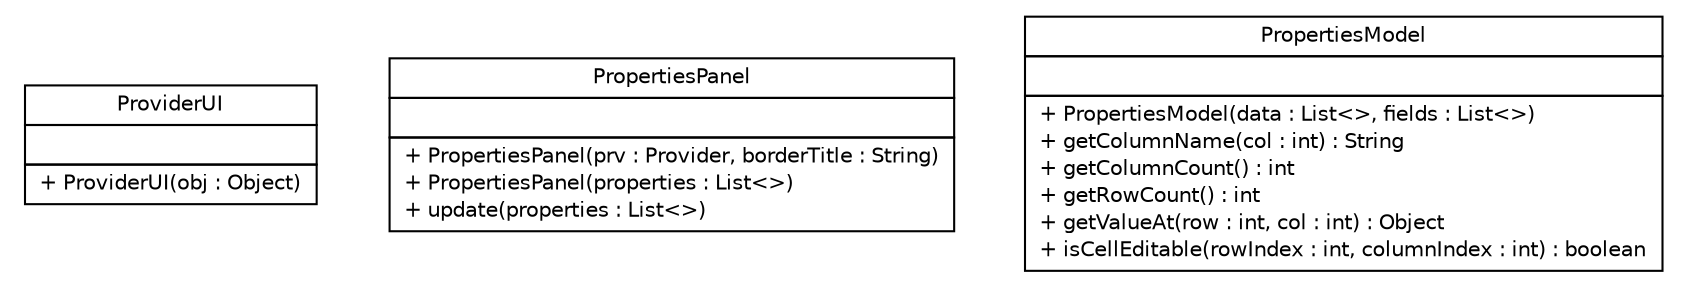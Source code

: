 #!/usr/local/bin/dot
#
# Class diagram 
# Generated by UMLGraph version R5_6 (http://www.umlgraph.org/)
#

digraph G {
	edge [fontname="Helvetica",fontsize=10,labelfontname="Helvetica",labelfontsize=10];
	node [fontname="Helvetica",fontsize=10,shape=plaintext];
	nodesep=0.25;
	ranksep=0.5;
	// sorcer.core.provider.ui.ProviderUI
	c21171 [label=<<table title="sorcer.core.provider.ui.ProviderUI" border="0" cellborder="1" cellspacing="0" cellpadding="2" port="p" href="./ProviderUI.html">
		<tr><td><table border="0" cellspacing="0" cellpadding="1">
<tr><td align="center" balign="center"> ProviderUI </td></tr>
		</table></td></tr>
		<tr><td><table border="0" cellspacing="0" cellpadding="1">
<tr><td align="left" balign="left">  </td></tr>
		</table></td></tr>
		<tr><td><table border="0" cellspacing="0" cellpadding="1">
<tr><td align="left" balign="left"> + ProviderUI(obj : Object) </td></tr>
		</table></td></tr>
		</table>>, URL="./ProviderUI.html", fontname="Helvetica", fontcolor="black", fontsize=10.0];
	// sorcer.core.provider.ui.PropertiesPanel
	c21172 [label=<<table title="sorcer.core.provider.ui.PropertiesPanel" border="0" cellborder="1" cellspacing="0" cellpadding="2" port="p" href="./PropertiesPanel.html">
		<tr><td><table border="0" cellspacing="0" cellpadding="1">
<tr><td align="center" balign="center"> PropertiesPanel </td></tr>
		</table></td></tr>
		<tr><td><table border="0" cellspacing="0" cellpadding="1">
<tr><td align="left" balign="left">  </td></tr>
		</table></td></tr>
		<tr><td><table border="0" cellspacing="0" cellpadding="1">
<tr><td align="left" balign="left"> + PropertiesPanel(prv : Provider, borderTitle : String) </td></tr>
<tr><td align="left" balign="left"> + PropertiesPanel(properties : List&lt;&gt;) </td></tr>
<tr><td align="left" balign="left"> + update(properties : List&lt;&gt;) </td></tr>
		</table></td></tr>
		</table>>, URL="./PropertiesPanel.html", fontname="Helvetica", fontcolor="black", fontsize=10.0];
	// sorcer.core.provider.ui.PropertiesModel
	c21173 [label=<<table title="sorcer.core.provider.ui.PropertiesModel" border="0" cellborder="1" cellspacing="0" cellpadding="2" port="p" href="./PropertiesModel.html">
		<tr><td><table border="0" cellspacing="0" cellpadding="1">
<tr><td align="center" balign="center"> PropertiesModel </td></tr>
		</table></td></tr>
		<tr><td><table border="0" cellspacing="0" cellpadding="1">
<tr><td align="left" balign="left">  </td></tr>
		</table></td></tr>
		<tr><td><table border="0" cellspacing="0" cellpadding="1">
<tr><td align="left" balign="left"> + PropertiesModel(data : List&lt;&gt;, fields : List&lt;&gt;) </td></tr>
<tr><td align="left" balign="left"> + getColumnName(col : int) : String </td></tr>
<tr><td align="left" balign="left"> + getColumnCount() : int </td></tr>
<tr><td align="left" balign="left"> + getRowCount() : int </td></tr>
<tr><td align="left" balign="left"> + getValueAt(row : int, col : int) : Object </td></tr>
<tr><td align="left" balign="left"> + isCellEditable(rowIndex : int, columnIndex : int) : boolean </td></tr>
		</table></td></tr>
		</table>>, URL="./PropertiesModel.html", fontname="Helvetica", fontcolor="black", fontsize=10.0];
}

